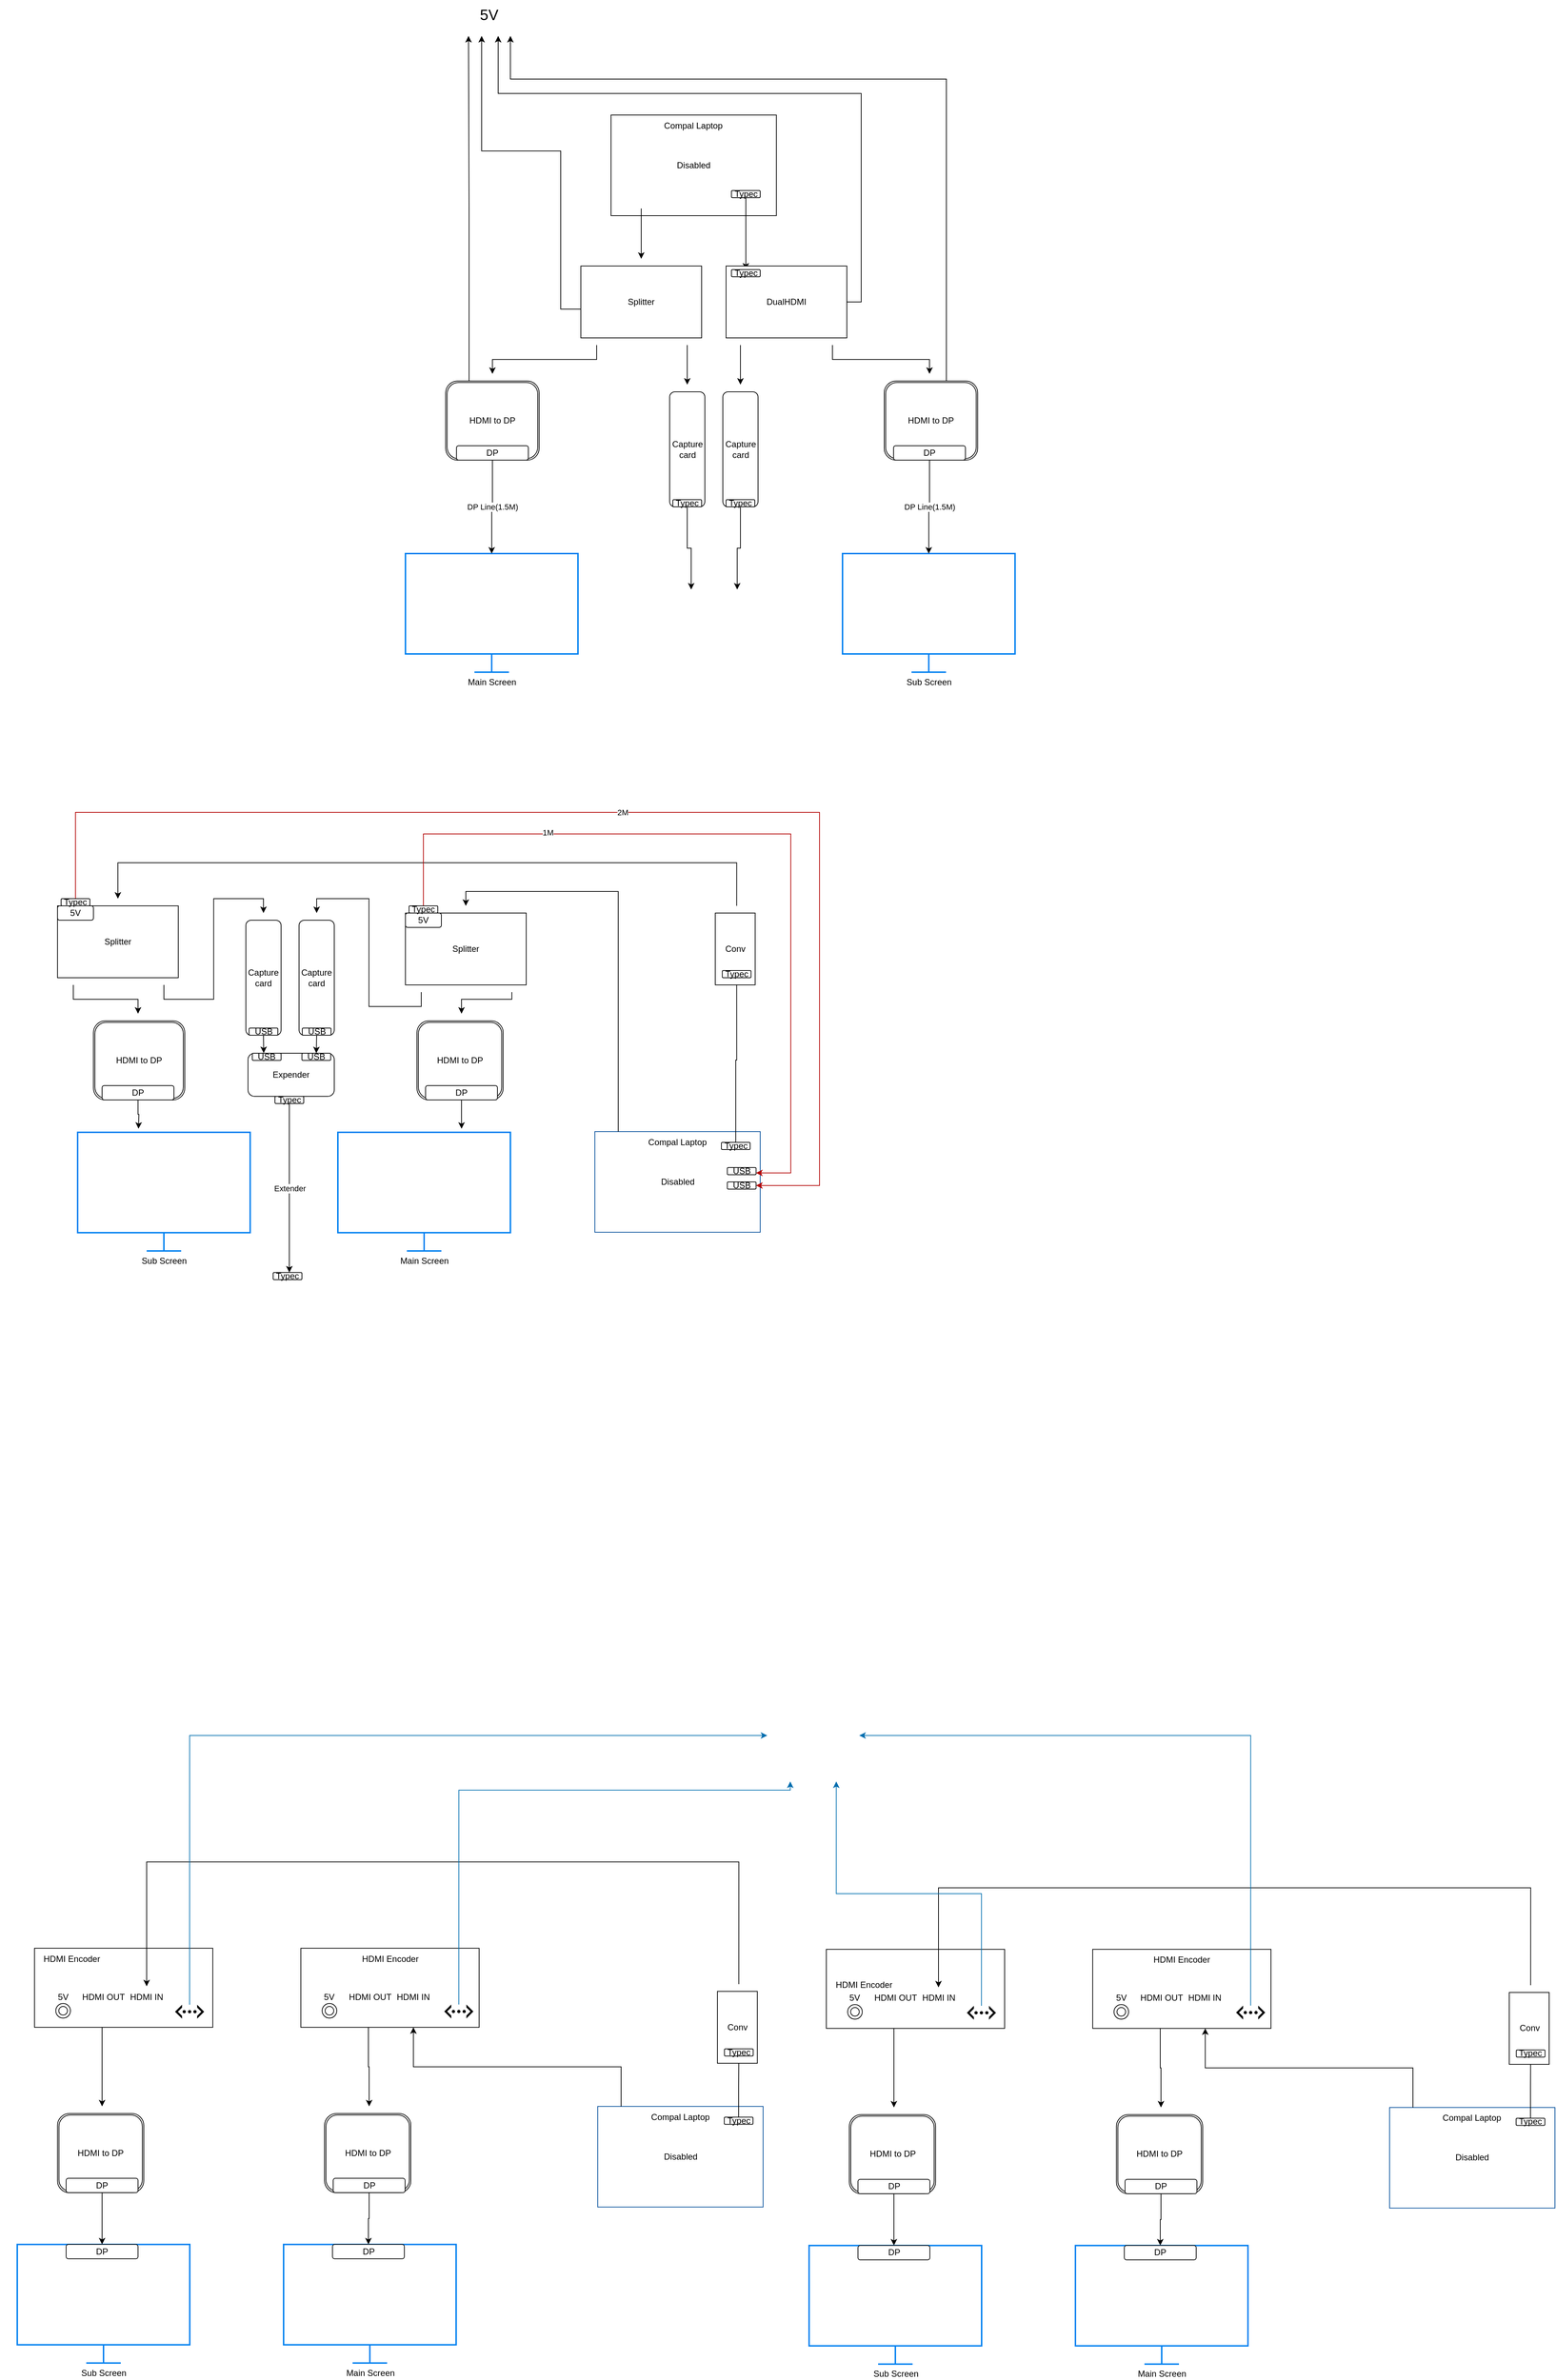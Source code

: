 <mxfile version="21.3.6" type="github">
  <diagram name="Page-1" id="ZHrkb8M3doUFQccYnInZ">
    <mxGraphModel dx="3417" dy="1413" grid="1" gridSize="10" guides="1" tooltips="1" connect="1" arrows="1" fold="1" page="1" pageScale="1" pageWidth="827" pageHeight="1169" math="0" shadow="0">
      <root>
        <mxCell id="0" />
        <mxCell id="1" parent="0" />
        <mxCell id="SaD9-UyURZ3D5xDFc2nL-1" value="Disabled" style="rounded=0;whiteSpace=wrap;html=1;" parent="1" vertex="1">
          <mxGeometry x="240" y="200" width="230" height="140" as="geometry" />
        </mxCell>
        <mxCell id="SaD9-UyURZ3D5xDFc2nL-2" value="Compal Laptop" style="text;html=1;strokeColor=none;fillColor=none;align=center;verticalAlign=middle;whiteSpace=wrap;rounded=0;" parent="1" vertex="1">
          <mxGeometry x="302" y="200" width="105" height="30" as="geometry" />
        </mxCell>
        <mxCell id="SaD9-UyURZ3D5xDFc2nL-12" style="edgeStyle=orthogonalEdgeStyle;rounded=0;orthogonalLoop=1;jettySize=auto;html=1;exitX=0.5;exitY=1;exitDx=0;exitDy=0;" parent="1" source="SaD9-UyURZ3D5xDFc2nL-4" target="SaD9-UyURZ3D5xDFc2nL-9" edge="1">
          <mxGeometry relative="1" as="geometry" />
        </mxCell>
        <mxCell id="SaD9-UyURZ3D5xDFc2nL-4" value="" style="shape=image;html=1;verticalAlign=top;verticalLabelPosition=bottom;labelBackgroundColor=#ffffff;imageAspect=0;aspect=fixed;image=https://cdn1.iconfinder.com/data/icons/bootstrap-vol-3/16/hdmi-128.png" parent="1" vertex="1">
          <mxGeometry x="262" y="290" width="40" height="40" as="geometry" />
        </mxCell>
        <mxCell id="SaD9-UyURZ3D5xDFc2nL-15" style="edgeStyle=orthogonalEdgeStyle;rounded=0;orthogonalLoop=1;jettySize=auto;html=1;exitX=0.5;exitY=1;exitDx=0;exitDy=0;entryX=0.5;entryY=0;entryDx=0;entryDy=0;" parent="1" source="SaD9-UyURZ3D5xDFc2nL-7" target="SaD9-UyURZ3D5xDFc2nL-14" edge="1">
          <mxGeometry relative="1" as="geometry" />
        </mxCell>
        <mxCell id="SaD9-UyURZ3D5xDFc2nL-7" value="Typec" style="rounded=1;whiteSpace=wrap;html=1;" parent="1" vertex="1">
          <mxGeometry x="407.5" y="305" width="40" height="10" as="geometry" />
        </mxCell>
        <mxCell id="CkLI3NQmUDIv4lDxEzW_-19" style="edgeStyle=orthogonalEdgeStyle;rounded=0;orthogonalLoop=1;jettySize=auto;html=1;exitX=0;exitY=0.25;exitDx=0;exitDy=0;" parent="1" source="SaD9-UyURZ3D5xDFc2nL-8" edge="1">
          <mxGeometry relative="1" as="geometry">
            <mxPoint x="60" y="90" as="targetPoint" />
            <Array as="points">
              <mxPoint x="240" y="435" />
              <mxPoint x="240" y="470" />
              <mxPoint x="170" y="470" />
              <mxPoint x="170" y="250" />
              <mxPoint x="60" y="250" />
            </Array>
          </mxGeometry>
        </mxCell>
        <mxCell id="SaD9-UyURZ3D5xDFc2nL-8" value="Splitter" style="rounded=0;whiteSpace=wrap;html=1;" parent="1" vertex="1">
          <mxGeometry x="198" y="410" width="168" height="100" as="geometry" />
        </mxCell>
        <mxCell id="SaD9-UyURZ3D5xDFc2nL-9" value="" style="shape=image;html=1;verticalAlign=top;verticalLabelPosition=bottom;labelBackgroundColor=#ffffff;imageAspect=0;aspect=fixed;image=https://cdn1.iconfinder.com/data/icons/bootstrap-vol-3/16/hdmi-128.png" parent="1" vertex="1">
          <mxGeometry x="262" y="400" width="40" height="40" as="geometry" />
        </mxCell>
        <mxCell id="SaD9-UyURZ3D5xDFc2nL-38" style="edgeStyle=orthogonalEdgeStyle;rounded=0;orthogonalLoop=1;jettySize=auto;html=1;exitX=0.5;exitY=1;exitDx=0;exitDy=0;entryX=0.5;entryY=0;entryDx=0;entryDy=0;" parent="1" source="SaD9-UyURZ3D5xDFc2nL-10" target="SaD9-UyURZ3D5xDFc2nL-33" edge="1">
          <mxGeometry relative="1" as="geometry" />
        </mxCell>
        <mxCell id="SaD9-UyURZ3D5xDFc2nL-10" value="" style="shape=image;html=1;verticalAlign=top;verticalLabelPosition=bottom;labelBackgroundColor=#ffffff;imageAspect=0;aspect=fixed;image=https://cdn1.iconfinder.com/data/icons/bootstrap-vol-3/16/hdmi-128.png" parent="1" vertex="1">
          <mxGeometry x="326" y="480" width="40" height="40" as="geometry" />
        </mxCell>
        <mxCell id="SaD9-UyURZ3D5xDFc2nL-25" style="edgeStyle=orthogonalEdgeStyle;rounded=0;orthogonalLoop=1;jettySize=auto;html=1;exitX=0.5;exitY=1;exitDx=0;exitDy=0;entryX=0.5;entryY=0;entryDx=0;entryDy=0;" parent="1" source="SaD9-UyURZ3D5xDFc2nL-11" target="SaD9-UyURZ3D5xDFc2nL-23" edge="1">
          <mxGeometry relative="1" as="geometry" />
        </mxCell>
        <mxCell id="SaD9-UyURZ3D5xDFc2nL-11" value="" style="shape=image;html=1;verticalAlign=top;verticalLabelPosition=bottom;labelBackgroundColor=#ffffff;imageAspect=0;aspect=fixed;image=https://cdn1.iconfinder.com/data/icons/bootstrap-vol-3/16/hdmi-128.png" parent="1" vertex="1">
          <mxGeometry x="200" y="480" width="40" height="40" as="geometry" />
        </mxCell>
        <mxCell id="CkLI3NQmUDIv4lDxEzW_-21" style="edgeStyle=orthogonalEdgeStyle;rounded=0;orthogonalLoop=1;jettySize=auto;html=1;exitX=1;exitY=0.5;exitDx=0;exitDy=0;" parent="1" source="SaD9-UyURZ3D5xDFc2nL-13" edge="1">
          <mxGeometry relative="1" as="geometry">
            <mxPoint x="83" y="90" as="targetPoint" />
            <Array as="points">
              <mxPoint x="588" y="460" />
              <mxPoint x="588" y="170" />
              <mxPoint x="83" y="170" />
            </Array>
          </mxGeometry>
        </mxCell>
        <mxCell id="SaD9-UyURZ3D5xDFc2nL-13" value="DualHDMI" style="rounded=0;whiteSpace=wrap;html=1;" parent="1" vertex="1">
          <mxGeometry x="400" y="410" width="168" height="100" as="geometry" />
        </mxCell>
        <mxCell id="SaD9-UyURZ3D5xDFc2nL-14" value="Typec" style="rounded=1;whiteSpace=wrap;html=1;" parent="1" vertex="1">
          <mxGeometry x="407.5" y="415" width="40" height="10" as="geometry" />
        </mxCell>
        <mxCell id="SaD9-UyURZ3D5xDFc2nL-39" style="edgeStyle=orthogonalEdgeStyle;rounded=0;orthogonalLoop=1;jettySize=auto;html=1;exitX=0.5;exitY=1;exitDx=0;exitDy=0;entryX=0.5;entryY=0;entryDx=0;entryDy=0;" parent="1" source="SaD9-UyURZ3D5xDFc2nL-16" target="SaD9-UyURZ3D5xDFc2nL-36" edge="1">
          <mxGeometry relative="1" as="geometry" />
        </mxCell>
        <mxCell id="SaD9-UyURZ3D5xDFc2nL-16" value="" style="shape=image;html=1;verticalAlign=top;verticalLabelPosition=bottom;labelBackgroundColor=#ffffff;imageAspect=0;aspect=fixed;image=https://cdn1.iconfinder.com/data/icons/bootstrap-vol-3/16/hdmi-128.png" parent="1" vertex="1">
          <mxGeometry x="400" y="480" width="40" height="40" as="geometry" />
        </mxCell>
        <mxCell id="SaD9-UyURZ3D5xDFc2nL-29" style="edgeStyle=orthogonalEdgeStyle;rounded=0;orthogonalLoop=1;jettySize=auto;html=1;exitX=0.5;exitY=1;exitDx=0;exitDy=0;entryX=0.5;entryY=0;entryDx=0;entryDy=0;" parent="1" source="SaD9-UyURZ3D5xDFc2nL-17" target="SaD9-UyURZ3D5xDFc2nL-27" edge="1">
          <mxGeometry relative="1" as="geometry" />
        </mxCell>
        <mxCell id="SaD9-UyURZ3D5xDFc2nL-17" value="" style="shape=image;html=1;verticalAlign=top;verticalLabelPosition=bottom;labelBackgroundColor=#ffffff;imageAspect=0;aspect=fixed;image=https://cdn1.iconfinder.com/data/icons/bootstrap-vol-3/16/hdmi-128.png" parent="1" vertex="1">
          <mxGeometry x="528" y="480" width="40" height="40" as="geometry" />
        </mxCell>
        <mxCell id="SaD9-UyURZ3D5xDFc2nL-20" value="Main Screen" style="html=1;verticalLabelPosition=bottom;align=center;labelBackgroundColor=#ffffff;verticalAlign=top;strokeWidth=2;strokeColor=#0080F0;shadow=0;dashed=0;shape=mxgraph.ios7.icons.monitor;" parent="1" vertex="1">
          <mxGeometry x="-46" y="810" width="240" height="165" as="geometry" />
        </mxCell>
        <mxCell id="SaD9-UyURZ3D5xDFc2nL-21" value="Sub Screen" style="html=1;verticalLabelPosition=bottom;align=center;labelBackgroundColor=#ffffff;verticalAlign=top;strokeWidth=2;strokeColor=#0080F0;shadow=0;dashed=0;shape=mxgraph.ios7.icons.monitor;" parent="1" vertex="1">
          <mxGeometry x="562" y="810" width="240" height="165" as="geometry" />
        </mxCell>
        <mxCell id="CkLI3NQmUDIv4lDxEzW_-17" style="edgeStyle=orthogonalEdgeStyle;rounded=0;orthogonalLoop=1;jettySize=auto;html=1;exitX=0.25;exitY=0;exitDx=0;exitDy=0;" parent="1" source="SaD9-UyURZ3D5xDFc2nL-22" edge="1">
          <mxGeometry relative="1" as="geometry">
            <mxPoint x="41.727" y="90" as="targetPoint" />
          </mxGeometry>
        </mxCell>
        <mxCell id="SaD9-UyURZ3D5xDFc2nL-22" value="HDMI to DP" style="shape=ext;double=1;rounded=1;whiteSpace=wrap;html=1;" parent="1" vertex="1">
          <mxGeometry x="10" y="570" width="130" height="110" as="geometry" />
        </mxCell>
        <mxCell id="SaD9-UyURZ3D5xDFc2nL-23" value="" style="shape=image;html=1;verticalAlign=top;verticalLabelPosition=bottom;labelBackgroundColor=#ffffff;imageAspect=0;aspect=fixed;image=https://cdn1.iconfinder.com/data/icons/bootstrap-vol-3/16/hdmi-128.png" parent="1" vertex="1">
          <mxGeometry x="55" y="560" width="40" height="40" as="geometry" />
        </mxCell>
        <mxCell id="SaD9-UyURZ3D5xDFc2nL-31" value="DP Line(1.5M)" style="edgeStyle=orthogonalEdgeStyle;rounded=0;orthogonalLoop=1;jettySize=auto;html=1;exitX=0.5;exitY=1;exitDx=0;exitDy=0;" parent="1" source="SaD9-UyURZ3D5xDFc2nL-24" target="SaD9-UyURZ3D5xDFc2nL-20" edge="1">
          <mxGeometry relative="1" as="geometry" />
        </mxCell>
        <mxCell id="SaD9-UyURZ3D5xDFc2nL-24" value="DP" style="rounded=1;whiteSpace=wrap;html=1;" parent="1" vertex="1">
          <mxGeometry x="25" y="660" width="100" height="20" as="geometry" />
        </mxCell>
        <mxCell id="CkLI3NQmUDIv4lDxEzW_-18" style="edgeStyle=orthogonalEdgeStyle;rounded=0;orthogonalLoop=1;jettySize=auto;html=1;exitX=0.75;exitY=0;exitDx=0;exitDy=0;" parent="1" edge="1">
          <mxGeometry relative="1" as="geometry">
            <mxPoint x="100" y="90" as="targetPoint" />
            <mxPoint x="706.5" y="570" as="sourcePoint" />
            <Array as="points">
              <mxPoint x="707" y="150" />
              <mxPoint x="100" y="150" />
              <mxPoint x="100" y="90" />
            </Array>
          </mxGeometry>
        </mxCell>
        <mxCell id="SaD9-UyURZ3D5xDFc2nL-26" value="HDMI to DP" style="shape=ext;double=1;rounded=1;whiteSpace=wrap;html=1;" parent="1" vertex="1">
          <mxGeometry x="620" y="570" width="130" height="110" as="geometry" />
        </mxCell>
        <mxCell id="SaD9-UyURZ3D5xDFc2nL-27" value="" style="shape=image;html=1;verticalAlign=top;verticalLabelPosition=bottom;labelBackgroundColor=#ffffff;imageAspect=0;aspect=fixed;image=https://cdn1.iconfinder.com/data/icons/bootstrap-vol-3/16/hdmi-128.png" parent="1" vertex="1">
          <mxGeometry x="663" y="560" width="40" height="40" as="geometry" />
        </mxCell>
        <mxCell id="SaD9-UyURZ3D5xDFc2nL-30" value="DP Line(1.5M)" style="edgeStyle=orthogonalEdgeStyle;rounded=0;orthogonalLoop=1;jettySize=auto;html=1;exitX=0.5;exitY=1;exitDx=0;exitDy=0;" parent="1" source="SaD9-UyURZ3D5xDFc2nL-28" target="SaD9-UyURZ3D5xDFc2nL-21" edge="1">
          <mxGeometry relative="1" as="geometry" />
        </mxCell>
        <mxCell id="SaD9-UyURZ3D5xDFc2nL-28" value="DP" style="rounded=1;whiteSpace=wrap;html=1;" parent="1" vertex="1">
          <mxGeometry x="633" y="660" width="100" height="20" as="geometry" />
        </mxCell>
        <mxCell id="SaD9-UyURZ3D5xDFc2nL-32" value="Capture&lt;br&gt;card" style="rounded=1;whiteSpace=wrap;html=1;" parent="1" vertex="1">
          <mxGeometry x="321.5" y="585" width="49" height="160" as="geometry" />
        </mxCell>
        <mxCell id="SaD9-UyURZ3D5xDFc2nL-33" value="" style="shape=image;html=1;verticalAlign=top;verticalLabelPosition=bottom;labelBackgroundColor=#ffffff;imageAspect=0;aspect=fixed;image=https://cdn1.iconfinder.com/data/icons/bootstrap-vol-3/16/hdmi-128.png" parent="1" vertex="1">
          <mxGeometry x="326" y="575" width="40" height="40" as="geometry" />
        </mxCell>
        <mxCell id="SaD9-UyURZ3D5xDFc2nL-41" style="edgeStyle=orthogonalEdgeStyle;rounded=0;orthogonalLoop=1;jettySize=auto;html=1;exitX=0.5;exitY=1;exitDx=0;exitDy=0;entryX=0.25;entryY=0;entryDx=0;entryDy=0;" parent="1" source="SaD9-UyURZ3D5xDFc2nL-34" target="SaD9-UyURZ3D5xDFc2nL-40" edge="1">
          <mxGeometry relative="1" as="geometry" />
        </mxCell>
        <mxCell id="SaD9-UyURZ3D5xDFc2nL-34" value="Typec" style="rounded=1;whiteSpace=wrap;html=1;" parent="1" vertex="1">
          <mxGeometry x="326" y="735" width="40" height="10" as="geometry" />
        </mxCell>
        <mxCell id="SaD9-UyURZ3D5xDFc2nL-35" value="Capture&lt;br&gt;card" style="rounded=1;whiteSpace=wrap;html=1;" parent="1" vertex="1">
          <mxGeometry x="395.5" y="585" width="49" height="160" as="geometry" />
        </mxCell>
        <mxCell id="SaD9-UyURZ3D5xDFc2nL-36" value="" style="shape=image;html=1;verticalAlign=top;verticalLabelPosition=bottom;labelBackgroundColor=#ffffff;imageAspect=0;aspect=fixed;image=https://cdn1.iconfinder.com/data/icons/bootstrap-vol-3/16/hdmi-128.png" parent="1" vertex="1">
          <mxGeometry x="400" y="575" width="40" height="40" as="geometry" />
        </mxCell>
        <mxCell id="SaD9-UyURZ3D5xDFc2nL-42" style="edgeStyle=orthogonalEdgeStyle;rounded=0;orthogonalLoop=1;jettySize=auto;html=1;exitX=0.5;exitY=1;exitDx=0;exitDy=0;entryX=0.75;entryY=0;entryDx=0;entryDy=0;" parent="1" source="SaD9-UyURZ3D5xDFc2nL-37" target="SaD9-UyURZ3D5xDFc2nL-40" edge="1">
          <mxGeometry relative="1" as="geometry" />
        </mxCell>
        <mxCell id="SaD9-UyURZ3D5xDFc2nL-37" value="Typec" style="rounded=1;whiteSpace=wrap;html=1;" parent="1" vertex="1">
          <mxGeometry x="400" y="735" width="40" height="10" as="geometry" />
        </mxCell>
        <mxCell id="SaD9-UyURZ3D5xDFc2nL-40" value="" style="shape=image;html=1;verticalAlign=top;verticalLabelPosition=bottom;labelBackgroundColor=#ffffff;imageAspect=0;aspect=fixed;image=https://cdn1.iconfinder.com/data/icons/uiux-001-solid/32/Camera-128.png" parent="1" vertex="1">
          <mxGeometry x="319.5" y="860" width="128" height="128" as="geometry" />
        </mxCell>
        <mxCell id="CkLI3NQmUDIv4lDxEzW_-20" value="5V" style="text;html=1;align=center;verticalAlign=middle;resizable=0;points=[];autosize=1;strokeColor=none;fillColor=none;strokeWidth=3;fontSize=21;" parent="1" vertex="1">
          <mxGeometry x="45" y="40" width="50" height="40" as="geometry" />
        </mxCell>
        <mxCell id="b5K1V9U7q6zCyGQNCphy-1" value="Disabled" style="rounded=0;whiteSpace=wrap;html=1;strokeColor=#004C99;" parent="1" vertex="1">
          <mxGeometry x="217.5" y="1614" width="230" height="140" as="geometry" />
        </mxCell>
        <mxCell id="b5K1V9U7q6zCyGQNCphy-2" value="Compal Laptop" style="text;html=1;strokeColor=none;fillColor=none;align=center;verticalAlign=middle;whiteSpace=wrap;rounded=0;" parent="1" vertex="1">
          <mxGeometry x="279.5" y="1614" width="105" height="30" as="geometry" />
        </mxCell>
        <mxCell id="b5K1V9U7q6zCyGQNCphy-41" style="edgeStyle=orthogonalEdgeStyle;rounded=0;orthogonalLoop=1;jettySize=auto;html=1;exitX=0.5;exitY=0;exitDx=0;exitDy=0;entryX=0.5;entryY=0;entryDx=0;entryDy=0;" parent="1" source="b5K1V9U7q6zCyGQNCphy-3" target="b5K1V9U7q6zCyGQNCphy-6" edge="1">
          <mxGeometry relative="1" as="geometry" />
        </mxCell>
        <mxCell id="b5K1V9U7q6zCyGQNCphy-3" value="" style="shape=image;html=1;verticalAlign=top;verticalLabelPosition=bottom;labelBackgroundColor=#ffffff;imageAspect=0;aspect=fixed;image=https://cdn1.iconfinder.com/data/icons/bootstrap-vol-3/16/hdmi-128.png" parent="1" vertex="1">
          <mxGeometry x="230" y="1614" width="40" height="40" as="geometry" />
        </mxCell>
        <mxCell id="b5K1V9U7q6zCyGQNCphy-42" style="edgeStyle=orthogonalEdgeStyle;rounded=0;orthogonalLoop=1;jettySize=auto;html=1;exitX=0.5;exitY=0;exitDx=0;exitDy=0;entryX=0.5;entryY=1;entryDx=0;entryDy=0;" parent="1" source="b5K1V9U7q6zCyGQNCphy-4" target="b5K1V9U7q6zCyGQNCphy-10" edge="1">
          <mxGeometry relative="1" as="geometry" />
        </mxCell>
        <mxCell id="b5K1V9U7q6zCyGQNCphy-4" value="Typec" style="rounded=1;whiteSpace=wrap;html=1;" parent="1" vertex="1">
          <mxGeometry x="393.5" y="1629" width="40" height="10" as="geometry" />
        </mxCell>
        <mxCell id="b5K1V9U7q6zCyGQNCphy-5" value="Splitter" style="rounded=0;whiteSpace=wrap;html=1;" parent="1" vertex="1">
          <mxGeometry x="-46" y="1310" width="168" height="100" as="geometry" />
        </mxCell>
        <mxCell id="b5K1V9U7q6zCyGQNCphy-6" value="" style="shape=image;html=1;verticalAlign=top;verticalLabelPosition=bottom;labelBackgroundColor=#ffffff;imageAspect=0;aspect=fixed;image=https://cdn1.iconfinder.com/data/icons/bootstrap-vol-3/16/hdmi-128.png" parent="1" vertex="1">
          <mxGeometry x="18" y="1300" width="40" height="40" as="geometry" />
        </mxCell>
        <mxCell id="b5K1V9U7q6zCyGQNCphy-79" style="edgeStyle=orthogonalEdgeStyle;rounded=0;orthogonalLoop=1;jettySize=auto;html=1;exitX=0.5;exitY=1;exitDx=0;exitDy=0;" parent="1" source="b5K1V9U7q6zCyGQNCphy-7" target="b5K1V9U7q6zCyGQNCphy-74" edge="1">
          <mxGeometry relative="1" as="geometry">
            <Array as="points">
              <mxPoint x="102" y="1430" />
              <mxPoint x="32" y="1430" />
            </Array>
          </mxGeometry>
        </mxCell>
        <mxCell id="b5K1V9U7q6zCyGQNCphy-7" value="" style="shape=image;html=1;verticalAlign=top;verticalLabelPosition=bottom;labelBackgroundColor=#ffffff;imageAspect=0;aspect=fixed;image=https://cdn1.iconfinder.com/data/icons/bootstrap-vol-3/16/hdmi-128.png" parent="1" vertex="1">
          <mxGeometry x="82" y="1380" width="40" height="40" as="geometry" />
        </mxCell>
        <mxCell id="b5K1V9U7q6zCyGQNCphy-9" value="Conv" style="rounded=0;whiteSpace=wrap;html=1;" parent="1" vertex="1">
          <mxGeometry x="385" y="1310" width="55.5" height="100" as="geometry" />
        </mxCell>
        <mxCell id="b5K1V9U7q6zCyGQNCphy-83" style="edgeStyle=orthogonalEdgeStyle;rounded=0;orthogonalLoop=1;jettySize=auto;html=1;exitX=0.5;exitY=1;exitDx=0;exitDy=0;entryX=0.5;entryY=0;entryDx=0;entryDy=0;" parent="1" source="b5K1V9U7q6zCyGQNCphy-8" target="b5K1V9U7q6zCyGQNCphy-65" edge="1">
          <mxGeometry relative="1" as="geometry" />
        </mxCell>
        <mxCell id="b5K1V9U7q6zCyGQNCphy-8" value="" style="shape=image;html=1;verticalAlign=top;verticalLabelPosition=bottom;labelBackgroundColor=#ffffff;imageAspect=0;aspect=fixed;image=https://cdn1.iconfinder.com/data/icons/bootstrap-vol-3/16/hdmi-128.png" parent="1" vertex="1">
          <mxGeometry x="-44" y="1380" width="40" height="40" as="geometry" />
        </mxCell>
        <mxCell id="b5K1V9U7q6zCyGQNCphy-10" value="Typec" style="rounded=1;whiteSpace=wrap;html=1;" parent="1" vertex="1">
          <mxGeometry x="394.75" y="1390" width="40" height="10" as="geometry" />
        </mxCell>
        <mxCell id="b5K1V9U7q6zCyGQNCphy-45" style="edgeStyle=orthogonalEdgeStyle;rounded=0;orthogonalLoop=1;jettySize=auto;html=1;exitX=0.5;exitY=0;exitDx=0;exitDy=0;entryX=0.5;entryY=0;entryDx=0;entryDy=0;" parent="1" source="b5K1V9U7q6zCyGQNCphy-11" target="b5K1V9U7q6zCyGQNCphy-17" edge="1">
          <mxGeometry relative="1" as="geometry">
            <Array as="points">
              <mxPoint x="411" y="1240" />
              <mxPoint x="-236" y="1240" />
            </Array>
          </mxGeometry>
        </mxCell>
        <mxCell id="b5K1V9U7q6zCyGQNCphy-11" value="" style="shape=image;html=1;verticalAlign=top;verticalLabelPosition=bottom;labelBackgroundColor=#ffffff;imageAspect=0;aspect=fixed;image=https://cdn1.iconfinder.com/data/icons/bootstrap-vol-3/16/hdmi-128.png" parent="1" vertex="1">
          <mxGeometry x="394.75" y="1300" width="40" height="40" as="geometry" />
        </mxCell>
        <mxCell id="b5K1V9U7q6zCyGQNCphy-16" value="Splitter" style="rounded=0;whiteSpace=wrap;html=1;" parent="1" vertex="1">
          <mxGeometry x="-530" y="1300" width="168" height="100" as="geometry" />
        </mxCell>
        <mxCell id="b5K1V9U7q6zCyGQNCphy-17" value="" style="shape=image;html=1;verticalAlign=top;verticalLabelPosition=bottom;labelBackgroundColor=#ffffff;imageAspect=0;aspect=fixed;image=https://cdn1.iconfinder.com/data/icons/bootstrap-vol-3/16/hdmi-128.png" parent="1" vertex="1">
          <mxGeometry x="-466" y="1290" width="40" height="40" as="geometry" />
        </mxCell>
        <mxCell id="b5K1V9U7q6zCyGQNCphy-82" style="edgeStyle=orthogonalEdgeStyle;rounded=0;orthogonalLoop=1;jettySize=auto;html=1;exitX=0.5;exitY=1;exitDx=0;exitDy=0;entryX=0.5;entryY=0;entryDx=0;entryDy=0;" parent="1" source="b5K1V9U7q6zCyGQNCphy-18" target="b5K1V9U7q6zCyGQNCphy-61" edge="1">
          <mxGeometry relative="1" as="geometry" />
        </mxCell>
        <mxCell id="b5K1V9U7q6zCyGQNCphy-18" value="" style="shape=image;html=1;verticalAlign=top;verticalLabelPosition=bottom;labelBackgroundColor=#ffffff;imageAspect=0;aspect=fixed;image=https://cdn1.iconfinder.com/data/icons/bootstrap-vol-3/16/hdmi-128.png" parent="1" vertex="1">
          <mxGeometry x="-402" y="1370" width="40" height="40" as="geometry" />
        </mxCell>
        <mxCell id="b5K1V9U7q6zCyGQNCphy-77" style="edgeStyle=orthogonalEdgeStyle;rounded=0;orthogonalLoop=1;jettySize=auto;html=1;exitX=0.5;exitY=1;exitDx=0;exitDy=0;entryX=0.5;entryY=0;entryDx=0;entryDy=0;" parent="1" source="b5K1V9U7q6zCyGQNCphy-19" target="b5K1V9U7q6zCyGQNCphy-71" edge="1">
          <mxGeometry relative="1" as="geometry" />
        </mxCell>
        <mxCell id="b5K1V9U7q6zCyGQNCphy-19" value="" style="shape=image;html=1;verticalAlign=top;verticalLabelPosition=bottom;labelBackgroundColor=#ffffff;imageAspect=0;aspect=fixed;image=https://cdn1.iconfinder.com/data/icons/bootstrap-vol-3/16/hdmi-128.png" parent="1" vertex="1">
          <mxGeometry x="-528" y="1370" width="40" height="40" as="geometry" />
        </mxCell>
        <mxCell id="b5K1V9U7q6zCyGQNCphy-21" value="5V" style="rounded=1;whiteSpace=wrap;html=1;" parent="1" vertex="1">
          <mxGeometry x="-46" y="1310" width="50" height="20" as="geometry" />
        </mxCell>
        <mxCell id="b5K1V9U7q6zCyGQNCphy-23" value="5V" style="rounded=1;whiteSpace=wrap;html=1;" parent="1" vertex="1">
          <mxGeometry x="-530" y="1300" width="50" height="20" as="geometry" />
        </mxCell>
        <mxCell id="b5K1V9U7q6zCyGQNCphy-48" value="Main Screen" style="html=1;verticalLabelPosition=bottom;align=center;labelBackgroundColor=#ffffff;verticalAlign=top;strokeWidth=2;strokeColor=#0080F0;shadow=0;dashed=0;shape=mxgraph.ios7.icons.monitor;" parent="1" vertex="1">
          <mxGeometry x="-140" y="1615" width="240" height="165" as="geometry" />
        </mxCell>
        <mxCell id="b5K1V9U7q6zCyGQNCphy-49" value="Sub Screen" style="html=1;verticalLabelPosition=bottom;align=center;labelBackgroundColor=#ffffff;verticalAlign=top;strokeWidth=2;strokeColor=#0080F0;shadow=0;dashed=0;shape=mxgraph.ios7.icons.monitor;" parent="1" vertex="1">
          <mxGeometry x="-502" y="1615" width="240" height="165" as="geometry" />
        </mxCell>
        <mxCell id="b5K1V9U7q6zCyGQNCphy-60" value="Capture&lt;br&gt;card" style="rounded=1;whiteSpace=wrap;html=1;" parent="1" vertex="1">
          <mxGeometry x="-268" y="1320" width="49" height="160" as="geometry" />
        </mxCell>
        <mxCell id="b5K1V9U7q6zCyGQNCphy-61" value="" style="shape=image;html=1;verticalAlign=top;verticalLabelPosition=bottom;labelBackgroundColor=#ffffff;imageAspect=0;aspect=fixed;image=https://cdn1.iconfinder.com/data/icons/bootstrap-vol-3/16/hdmi-128.png" parent="1" vertex="1">
          <mxGeometry x="-263.5" y="1310" width="40" height="40" as="geometry" />
        </mxCell>
        <mxCell id="b5K1V9U7q6zCyGQNCphy-92" style="edgeStyle=orthogonalEdgeStyle;rounded=0;orthogonalLoop=1;jettySize=auto;html=1;exitX=0.5;exitY=1;exitDx=0;exitDy=0;entryX=0.182;entryY=-0.004;entryDx=0;entryDy=0;entryPerimeter=0;" parent="1" source="b5K1V9U7q6zCyGQNCphy-63" target="b5K1V9U7q6zCyGQNCphy-84" edge="1">
          <mxGeometry relative="1" as="geometry" />
        </mxCell>
        <mxCell id="b5K1V9U7q6zCyGQNCphy-63" value="USB" style="rounded=1;whiteSpace=wrap;html=1;" parent="1" vertex="1">
          <mxGeometry x="-263.5" y="1470" width="40" height="10" as="geometry" />
        </mxCell>
        <mxCell id="b5K1V9U7q6zCyGQNCphy-64" value="Capture&lt;br&gt;card" style="rounded=1;whiteSpace=wrap;html=1;" parent="1" vertex="1">
          <mxGeometry x="-194" y="1320" width="49" height="160" as="geometry" />
        </mxCell>
        <mxCell id="b5K1V9U7q6zCyGQNCphy-65" value="" style="shape=image;html=1;verticalAlign=top;verticalLabelPosition=bottom;labelBackgroundColor=#ffffff;imageAspect=0;aspect=fixed;image=https://cdn1.iconfinder.com/data/icons/bootstrap-vol-3/16/hdmi-128.png" parent="1" vertex="1">
          <mxGeometry x="-189.5" y="1310" width="40" height="40" as="geometry" />
        </mxCell>
        <mxCell id="b5K1V9U7q6zCyGQNCphy-116" style="edgeStyle=orthogonalEdgeStyle;rounded=0;orthogonalLoop=1;jettySize=auto;html=1;exitX=0.5;exitY=1;exitDx=0;exitDy=0;entryX=0.5;entryY=0;entryDx=0;entryDy=0;" parent="1" source="b5K1V9U7q6zCyGQNCphy-67" target="b5K1V9U7q6zCyGQNCphy-96" edge="1">
          <mxGeometry relative="1" as="geometry" />
        </mxCell>
        <mxCell id="b5K1V9U7q6zCyGQNCphy-67" value="USB" style="rounded=1;whiteSpace=wrap;html=1;" parent="1" vertex="1">
          <mxGeometry x="-189.5" y="1470" width="40" height="10" as="geometry" />
        </mxCell>
        <mxCell id="b5K1V9U7q6zCyGQNCphy-68" value="" style="shape=image;html=1;verticalAlign=top;verticalLabelPosition=bottom;labelBackgroundColor=#ffffff;imageAspect=0;aspect=fixed;image=https://cdn1.iconfinder.com/data/icons/uiux-001-solid/32/Camera-128.png" parent="1" vertex="1">
          <mxGeometry x="-271.5" y="1810" width="128" height="128" as="geometry" />
        </mxCell>
        <mxCell id="b5K1V9U7q6zCyGQNCphy-70" value="HDMI to DP" style="shape=ext;double=1;rounded=1;whiteSpace=wrap;html=1;" parent="1" vertex="1">
          <mxGeometry x="-480" y="1460" width="127" height="110" as="geometry" />
        </mxCell>
        <mxCell id="b5K1V9U7q6zCyGQNCphy-71" value="" style="shape=image;html=1;verticalAlign=top;verticalLabelPosition=bottom;labelBackgroundColor=#ffffff;imageAspect=0;aspect=fixed;image=https://cdn1.iconfinder.com/data/icons/bootstrap-vol-3/16/hdmi-128.png" parent="1" vertex="1">
          <mxGeometry x="-438" y="1450" width="40" height="40" as="geometry" />
        </mxCell>
        <mxCell id="b5K1V9U7q6zCyGQNCphy-115" style="edgeStyle=orthogonalEdgeStyle;rounded=0;orthogonalLoop=1;jettySize=auto;html=1;exitX=0.5;exitY=1;exitDx=0;exitDy=0;" parent="1" source="b5K1V9U7q6zCyGQNCphy-72" edge="1">
          <mxGeometry relative="1" as="geometry">
            <mxPoint x="-417.333" y="1610" as="targetPoint" />
          </mxGeometry>
        </mxCell>
        <mxCell id="b5K1V9U7q6zCyGQNCphy-72" value="DP" style="rounded=1;whiteSpace=wrap;html=1;" parent="1" vertex="1">
          <mxGeometry x="-468" y="1550" width="100" height="20" as="geometry" />
        </mxCell>
        <mxCell id="b5K1V9U7q6zCyGQNCphy-73" value="HDMI to DP" style="shape=ext;double=1;rounded=1;whiteSpace=wrap;html=1;" parent="1" vertex="1">
          <mxGeometry x="-30" y="1460" width="120" height="110" as="geometry" />
        </mxCell>
        <mxCell id="b5K1V9U7q6zCyGQNCphy-74" value="" style="shape=image;html=1;verticalAlign=top;verticalLabelPosition=bottom;labelBackgroundColor=#ffffff;imageAspect=0;aspect=fixed;image=https://cdn1.iconfinder.com/data/icons/bootstrap-vol-3/16/hdmi-128.png" parent="1" vertex="1">
          <mxGeometry x="12" y="1450" width="40" height="40" as="geometry" />
        </mxCell>
        <mxCell id="b5K1V9U7q6zCyGQNCphy-114" style="edgeStyle=orthogonalEdgeStyle;rounded=0;orthogonalLoop=1;jettySize=auto;html=1;exitX=0.5;exitY=1;exitDx=0;exitDy=0;entryX=0.717;entryY=-0.03;entryDx=0;entryDy=0;entryPerimeter=0;" parent="1" source="b5K1V9U7q6zCyGQNCphy-75" target="b5K1V9U7q6zCyGQNCphy-48" edge="1">
          <mxGeometry relative="1" as="geometry" />
        </mxCell>
        <mxCell id="b5K1V9U7q6zCyGQNCphy-75" value="DP" style="rounded=1;whiteSpace=wrap;html=1;" parent="1" vertex="1">
          <mxGeometry x="-18" y="1550" width="100" height="20" as="geometry" />
        </mxCell>
        <mxCell id="b5K1V9U7q6zCyGQNCphy-86" value="Extender" style="edgeStyle=orthogonalEdgeStyle;rounded=0;orthogonalLoop=1;jettySize=auto;html=1;exitX=0.5;exitY=1;exitDx=0;exitDy=0;" parent="1" source="b5K1V9U7q6zCyGQNCphy-110" target="b5K1V9U7q6zCyGQNCphy-68" edge="1">
          <mxGeometry relative="1" as="geometry" />
        </mxCell>
        <mxCell id="b5K1V9U7q6zCyGQNCphy-84" value="Expender" style="rounded=1;whiteSpace=wrap;html=1;" parent="1" vertex="1">
          <mxGeometry x="-265" y="1505" width="120" height="60" as="geometry" />
        </mxCell>
        <mxCell id="b5K1V9U7q6zCyGQNCphy-95" value="USB" style="rounded=1;whiteSpace=wrap;html=1;" parent="1" vertex="1">
          <mxGeometry x="-259" y="1505" width="40" height="10" as="geometry" />
        </mxCell>
        <mxCell id="b5K1V9U7q6zCyGQNCphy-96" value="USB" style="rounded=1;whiteSpace=wrap;html=1;" parent="1" vertex="1">
          <mxGeometry x="-190" y="1505" width="40" height="10" as="geometry" />
        </mxCell>
        <mxCell id="b5K1V9U7q6zCyGQNCphy-108" value="2M" style="edgeStyle=orthogonalEdgeStyle;rounded=0;orthogonalLoop=1;jettySize=auto;html=1;exitX=0.5;exitY=0;exitDx=0;exitDy=0;entryX=1;entryY=0.5;entryDx=0;entryDy=0;fillColor=#e51400;strokeColor=#B20000;" parent="1" source="b5K1V9U7q6zCyGQNCphy-100" target="b5K1V9U7q6zCyGQNCphy-104" edge="1">
          <mxGeometry relative="1" as="geometry">
            <Array as="points">
              <mxPoint x="-505" y="1170" />
              <mxPoint x="530" y="1170" />
              <mxPoint x="530" y="1689" />
            </Array>
          </mxGeometry>
        </mxCell>
        <mxCell id="b5K1V9U7q6zCyGQNCphy-100" value="Typec" style="rounded=1;whiteSpace=wrap;html=1;" parent="1" vertex="1">
          <mxGeometry x="-525" y="1290" width="40" height="10" as="geometry" />
        </mxCell>
        <mxCell id="b5K1V9U7q6zCyGQNCphy-107" style="edgeStyle=orthogonalEdgeStyle;rounded=0;orthogonalLoop=1;jettySize=auto;html=1;exitX=0.5;exitY=0;exitDx=0;exitDy=0;entryX=1;entryY=0.75;entryDx=0;entryDy=0;fillColor=#e51400;strokeColor=#B20000;" parent="1" source="b5K1V9U7q6zCyGQNCphy-101" target="b5K1V9U7q6zCyGQNCphy-103" edge="1">
          <mxGeometry relative="1" as="geometry">
            <Array as="points">
              <mxPoint x="-21" y="1200" />
              <mxPoint x="490" y="1200" />
              <mxPoint x="490" y="1672" />
            </Array>
          </mxGeometry>
        </mxCell>
        <mxCell id="b5K1V9U7q6zCyGQNCphy-109" value="1M" style="edgeLabel;html=1;align=center;verticalAlign=middle;resizable=0;points=[];" parent="b5K1V9U7q6zCyGQNCphy-107" vertex="1" connectable="0">
          <mxGeometry x="-0.518" y="2" relative="1" as="geometry">
            <mxPoint as="offset" />
          </mxGeometry>
        </mxCell>
        <mxCell id="b5K1V9U7q6zCyGQNCphy-101" value="Typec" style="rounded=1;whiteSpace=wrap;html=1;" parent="1" vertex="1">
          <mxGeometry x="-41" y="1300" width="40" height="10" as="geometry" />
        </mxCell>
        <mxCell id="b5K1V9U7q6zCyGQNCphy-103" value="USB" style="rounded=1;whiteSpace=wrap;html=1;" parent="1" vertex="1">
          <mxGeometry x="401.75" y="1664" width="40" height="10" as="geometry" />
        </mxCell>
        <mxCell id="b5K1V9U7q6zCyGQNCphy-104" value="USB" style="rounded=1;whiteSpace=wrap;html=1;" parent="1" vertex="1">
          <mxGeometry x="401.75" y="1684" width="40" height="10" as="geometry" />
        </mxCell>
        <mxCell id="b5K1V9U7q6zCyGQNCphy-110" value="Typec" style="rounded=1;whiteSpace=wrap;html=1;" parent="1" vertex="1">
          <mxGeometry x="-227.5" y="1565" width="40" height="10" as="geometry" />
        </mxCell>
        <mxCell id="b5K1V9U7q6zCyGQNCphy-117" value="Typec" style="rounded=1;whiteSpace=wrap;html=1;" parent="1" vertex="1">
          <mxGeometry x="-230" y="1810" width="40" height="10" as="geometry" />
        </mxCell>
        <mxCell id="LGhvk5WUoHeAyWMThnL8-7" value="Disabled" style="rounded=0;whiteSpace=wrap;html=1;strokeColor=#004C99;" vertex="1" parent="1">
          <mxGeometry x="221.5" y="2969.92" width="230" height="140" as="geometry" />
        </mxCell>
        <mxCell id="LGhvk5WUoHeAyWMThnL8-8" value="Compal Laptop" style="text;html=1;strokeColor=none;fillColor=none;align=center;verticalAlign=middle;whiteSpace=wrap;rounded=0;" vertex="1" parent="1">
          <mxGeometry x="283.5" y="2969.92" width="105" height="30" as="geometry" />
        </mxCell>
        <mxCell id="LGhvk5WUoHeAyWMThnL8-63" style="edgeStyle=orthogonalEdgeStyle;rounded=0;orthogonalLoop=1;jettySize=auto;html=1;exitX=0.5;exitY=0;exitDx=0;exitDy=0;entryX=0.5;entryY=1;entryDx=0;entryDy=0;" edge="1" parent="1" source="LGhvk5WUoHeAyWMThnL8-9" target="LGhvk5WUoHeAyWMThnL8-50">
          <mxGeometry relative="1" as="geometry" />
        </mxCell>
        <mxCell id="LGhvk5WUoHeAyWMThnL8-9" value="" style="shape=image;html=1;verticalAlign=top;verticalLabelPosition=bottom;labelBackgroundColor=#ffffff;imageAspect=0;aspect=fixed;image=https://cdn1.iconfinder.com/data/icons/bootstrap-vol-3/16/hdmi-128.png" vertex="1" parent="1">
          <mxGeometry x="234" y="2969.92" width="40" height="40" as="geometry" />
        </mxCell>
        <mxCell id="LGhvk5WUoHeAyWMThnL8-27" style="edgeStyle=orthogonalEdgeStyle;rounded=0;orthogonalLoop=1;jettySize=auto;html=1;exitX=0.5;exitY=0;exitDx=0;exitDy=0;entryX=0.5;entryY=1;entryDx=0;entryDy=0;" edge="1" parent="1" source="LGhvk5WUoHeAyWMThnL8-10" target="LGhvk5WUoHeAyWMThnL8-25">
          <mxGeometry relative="1" as="geometry" />
        </mxCell>
        <mxCell id="LGhvk5WUoHeAyWMThnL8-10" value="Typec" style="rounded=1;whiteSpace=wrap;html=1;" vertex="1" parent="1">
          <mxGeometry x="397.5" y="2984.92" width="40" height="10" as="geometry" />
        </mxCell>
        <mxCell id="LGhvk5WUoHeAyWMThnL8-19" value="HDMI to DP" style="shape=ext;double=1;rounded=1;whiteSpace=wrap;html=1;" vertex="1" parent="1">
          <mxGeometry x="-158.5" y="2979.92" width="120" height="110" as="geometry" />
        </mxCell>
        <mxCell id="LGhvk5WUoHeAyWMThnL8-20" value="" style="shape=image;html=1;verticalAlign=top;verticalLabelPosition=bottom;labelBackgroundColor=#ffffff;imageAspect=0;aspect=fixed;image=https://cdn1.iconfinder.com/data/icons/bootstrap-vol-3/16/hdmi-128.png" vertex="1" parent="1">
          <mxGeometry x="-116.5" y="2969.92" width="40" height="40" as="geometry" />
        </mxCell>
        <mxCell id="LGhvk5WUoHeAyWMThnL8-62" style="edgeStyle=orthogonalEdgeStyle;rounded=0;orthogonalLoop=1;jettySize=auto;html=1;exitX=0.5;exitY=1;exitDx=0;exitDy=0;entryX=0.5;entryY=0;entryDx=0;entryDy=0;" edge="1" parent="1" source="LGhvk5WUoHeAyWMThnL8-21" target="LGhvk5WUoHeAyWMThnL8-23">
          <mxGeometry relative="1" as="geometry" />
        </mxCell>
        <mxCell id="LGhvk5WUoHeAyWMThnL8-21" value="DP" style="rounded=1;whiteSpace=wrap;html=1;" vertex="1" parent="1">
          <mxGeometry x="-146.5" y="3069.92" width="100" height="20" as="geometry" />
        </mxCell>
        <mxCell id="LGhvk5WUoHeAyWMThnL8-22" value="Main Screen" style="html=1;verticalLabelPosition=bottom;align=center;labelBackgroundColor=#ffffff;verticalAlign=top;strokeWidth=2;strokeColor=#0080F0;shadow=0;dashed=0;shape=mxgraph.ios7.icons.monitor;" vertex="1" parent="1">
          <mxGeometry x="-215.5" y="3161.92" width="240" height="165" as="geometry" />
        </mxCell>
        <mxCell id="LGhvk5WUoHeAyWMThnL8-23" value="DP" style="rounded=1;whiteSpace=wrap;html=1;" vertex="1" parent="1">
          <mxGeometry x="-147.5" y="3161.92" width="100" height="20" as="geometry" />
        </mxCell>
        <mxCell id="LGhvk5WUoHeAyWMThnL8-24" value="Conv" style="rounded=0;whiteSpace=wrap;html=1;" vertex="1" parent="1">
          <mxGeometry x="388" y="2809.92" width="55.5" height="100" as="geometry" />
        </mxCell>
        <mxCell id="LGhvk5WUoHeAyWMThnL8-25" value="Typec" style="rounded=1;whiteSpace=wrap;html=1;" vertex="1" parent="1">
          <mxGeometry x="397.75" y="2889.92" width="40" height="10" as="geometry" />
        </mxCell>
        <mxCell id="LGhvk5WUoHeAyWMThnL8-26" value="" style="shape=image;html=1;verticalAlign=top;verticalLabelPosition=bottom;labelBackgroundColor=#ffffff;imageAspect=0;aspect=fixed;image=https://cdn1.iconfinder.com/data/icons/bootstrap-vol-3/16/hdmi-128.png" vertex="1" parent="1">
          <mxGeometry x="397.75" y="2799.92" width="40" height="40" as="geometry" />
        </mxCell>
        <mxCell id="LGhvk5WUoHeAyWMThnL8-28" value="HDMI to DP" style="shape=ext;double=1;rounded=1;whiteSpace=wrap;html=1;" vertex="1" parent="1">
          <mxGeometry x="-530" y="2979.92" width="120" height="110" as="geometry" />
        </mxCell>
        <mxCell id="LGhvk5WUoHeAyWMThnL8-29" value="" style="shape=image;html=1;verticalAlign=top;verticalLabelPosition=bottom;labelBackgroundColor=#ffffff;imageAspect=0;aspect=fixed;image=https://cdn1.iconfinder.com/data/icons/bootstrap-vol-3/16/hdmi-128.png" vertex="1" parent="1">
          <mxGeometry x="-488" y="2969.92" width="40" height="40" as="geometry" />
        </mxCell>
        <mxCell id="LGhvk5WUoHeAyWMThnL8-61" style="edgeStyle=orthogonalEdgeStyle;rounded=0;orthogonalLoop=1;jettySize=auto;html=1;exitX=0.5;exitY=1;exitDx=0;exitDy=0;entryX=0.5;entryY=0;entryDx=0;entryDy=0;" edge="1" parent="1" source="LGhvk5WUoHeAyWMThnL8-30" target="LGhvk5WUoHeAyWMThnL8-32">
          <mxGeometry relative="1" as="geometry" />
        </mxCell>
        <mxCell id="LGhvk5WUoHeAyWMThnL8-30" value="DP" style="rounded=1;whiteSpace=wrap;html=1;" vertex="1" parent="1">
          <mxGeometry x="-518" y="3069.92" width="100" height="20" as="geometry" />
        </mxCell>
        <mxCell id="LGhvk5WUoHeAyWMThnL8-35" value="" style="rounded=0;whiteSpace=wrap;html=1;" vertex="1" parent="1">
          <mxGeometry x="-562" y="2749.92" width="248" height="110" as="geometry" />
        </mxCell>
        <mxCell id="LGhvk5WUoHeAyWMThnL8-31" value="Sub Screen" style="html=1;verticalLabelPosition=bottom;align=center;labelBackgroundColor=#ffffff;verticalAlign=top;strokeWidth=2;strokeColor=#0080F0;shadow=0;dashed=0;shape=mxgraph.ios7.icons.monitor;" vertex="1" parent="1">
          <mxGeometry x="-586" y="3161.92" width="240" height="165" as="geometry" />
        </mxCell>
        <mxCell id="LGhvk5WUoHeAyWMThnL8-32" value="DP" style="rounded=1;whiteSpace=wrap;html=1;" vertex="1" parent="1">
          <mxGeometry x="-518" y="3161.92" width="100" height="20" as="geometry" />
        </mxCell>
        <mxCell id="LGhvk5WUoHeAyWMThnL8-59" style="edgeStyle=orthogonalEdgeStyle;rounded=0;orthogonalLoop=1;jettySize=auto;html=1;exitX=0.5;exitY=1;exitDx=0;exitDy=0;entryX=0.5;entryY=0;entryDx=0;entryDy=0;" edge="1" parent="1" source="LGhvk5WUoHeAyWMThnL8-36" target="LGhvk5WUoHeAyWMThnL8-29">
          <mxGeometry relative="1" as="geometry" />
        </mxCell>
        <mxCell id="LGhvk5WUoHeAyWMThnL8-36" value="" style="shape=image;html=1;verticalAlign=top;verticalLabelPosition=bottom;labelBackgroundColor=#ffffff;imageAspect=0;aspect=fixed;image=https://cdn1.iconfinder.com/data/icons/bootstrap-vol-3/16/hdmi-128.png" vertex="1" parent="1">
          <mxGeometry x="-488" y="2819.92" width="40" height="40" as="geometry" />
        </mxCell>
        <mxCell id="LGhvk5WUoHeAyWMThnL8-37" value="" style="shape=image;html=1;verticalAlign=top;verticalLabelPosition=bottom;labelBackgroundColor=#ffffff;imageAspect=0;aspect=fixed;image=https://cdn1.iconfinder.com/data/icons/bootstrap-vol-3/16/hdmi-128.png" vertex="1" parent="1">
          <mxGeometry x="-426.81" y="2817.11" width="42.81" height="42.81" as="geometry" />
        </mxCell>
        <mxCell id="LGhvk5WUoHeAyWMThnL8-40" value="" style="ellipse;whiteSpace=wrap;html=1;aspect=fixed;" vertex="1" parent="1">
          <mxGeometry x="-532.38" y="2826.73" width="20.38" height="20.38" as="geometry" />
        </mxCell>
        <mxCell id="LGhvk5WUoHeAyWMThnL8-41" value="" style="ellipse;whiteSpace=wrap;html=1;aspect=fixed;" vertex="1" parent="1">
          <mxGeometry x="-528.19" y="2830.92" width="12" height="12" as="geometry" />
        </mxCell>
        <mxCell id="LGhvk5WUoHeAyWMThnL8-43" value="HDMI IN" style="text;html=1;strokeColor=none;fillColor=none;align=center;verticalAlign=middle;whiteSpace=wrap;rounded=0;" vertex="1" parent="1">
          <mxGeometry x="-436" y="2802.92" width="60" height="30" as="geometry" />
        </mxCell>
        <mxCell id="LGhvk5WUoHeAyWMThnL8-45" value="HDMI OUT" style="text;html=1;strokeColor=none;fillColor=none;align=center;verticalAlign=middle;whiteSpace=wrap;rounded=0;" vertex="1" parent="1">
          <mxGeometry x="-498" y="2802.92" width="64" height="30" as="geometry" />
        </mxCell>
        <mxCell id="LGhvk5WUoHeAyWMThnL8-46" value="5V&lt;br&gt;" style="text;html=1;strokeColor=none;fillColor=none;align=center;verticalAlign=middle;whiteSpace=wrap;rounded=0;" vertex="1" parent="1">
          <mxGeometry x="-552.19" y="2802.92" width="60" height="30" as="geometry" />
        </mxCell>
        <mxCell id="LGhvk5WUoHeAyWMThnL8-47" value="HDMI Encoder&lt;br&gt;" style="text;html=1;strokeColor=none;fillColor=none;align=center;verticalAlign=middle;whiteSpace=wrap;rounded=0;" vertex="1" parent="1">
          <mxGeometry x="-610" y="2749.92" width="200" height="30" as="geometry" />
        </mxCell>
        <mxCell id="LGhvk5WUoHeAyWMThnL8-48" value="" style="rounded=0;whiteSpace=wrap;html=1;" vertex="1" parent="1">
          <mxGeometry x="-191.5" y="2749.92" width="248" height="110" as="geometry" />
        </mxCell>
        <mxCell id="LGhvk5WUoHeAyWMThnL8-60" style="edgeStyle=orthogonalEdgeStyle;rounded=0;orthogonalLoop=1;jettySize=auto;html=1;exitX=0.5;exitY=1;exitDx=0;exitDy=0;entryX=0.5;entryY=0;entryDx=0;entryDy=0;" edge="1" parent="1" source="LGhvk5WUoHeAyWMThnL8-49" target="LGhvk5WUoHeAyWMThnL8-20">
          <mxGeometry relative="1" as="geometry" />
        </mxCell>
        <mxCell id="LGhvk5WUoHeAyWMThnL8-49" value="" style="shape=image;html=1;verticalAlign=top;verticalLabelPosition=bottom;labelBackgroundColor=#ffffff;imageAspect=0;aspect=fixed;image=https://cdn1.iconfinder.com/data/icons/bootstrap-vol-3/16/hdmi-128.png" vertex="1" parent="1">
          <mxGeometry x="-117.5" y="2819.92" width="40" height="40" as="geometry" />
        </mxCell>
        <mxCell id="LGhvk5WUoHeAyWMThnL8-50" value="" style="shape=image;html=1;verticalAlign=top;verticalLabelPosition=bottom;labelBackgroundColor=#ffffff;imageAspect=0;aspect=fixed;image=https://cdn1.iconfinder.com/data/icons/bootstrap-vol-3/16/hdmi-128.png" vertex="1" parent="1">
          <mxGeometry x="-56.31" y="2817.11" width="42.81" height="42.81" as="geometry" />
        </mxCell>
        <mxCell id="LGhvk5WUoHeAyWMThnL8-52" value="" style="ellipse;whiteSpace=wrap;html=1;aspect=fixed;" vertex="1" parent="1">
          <mxGeometry x="-161.88" y="2826.73" width="20.38" height="20.38" as="geometry" />
        </mxCell>
        <mxCell id="LGhvk5WUoHeAyWMThnL8-53" value="" style="ellipse;whiteSpace=wrap;html=1;aspect=fixed;" vertex="1" parent="1">
          <mxGeometry x="-157.69" y="2830.92" width="12" height="12" as="geometry" />
        </mxCell>
        <mxCell id="LGhvk5WUoHeAyWMThnL8-54" value="HDMI IN" style="text;html=1;strokeColor=none;fillColor=none;align=center;verticalAlign=middle;whiteSpace=wrap;rounded=0;" vertex="1" parent="1">
          <mxGeometry x="-65.5" y="2802.92" width="60" height="30" as="geometry" />
        </mxCell>
        <mxCell id="LGhvk5WUoHeAyWMThnL8-56" value="HDMI OUT" style="text;html=1;strokeColor=none;fillColor=none;align=center;verticalAlign=middle;whiteSpace=wrap;rounded=0;" vertex="1" parent="1">
          <mxGeometry x="-127.5" y="2802.92" width="64" height="30" as="geometry" />
        </mxCell>
        <mxCell id="LGhvk5WUoHeAyWMThnL8-57" value="5V&lt;br&gt;" style="text;html=1;strokeColor=none;fillColor=none;align=center;verticalAlign=middle;whiteSpace=wrap;rounded=0;" vertex="1" parent="1">
          <mxGeometry x="-181.69" y="2802.92" width="60" height="30" as="geometry" />
        </mxCell>
        <mxCell id="LGhvk5WUoHeAyWMThnL8-58" value="HDMI Encoder&lt;br&gt;" style="text;html=1;strokeColor=none;fillColor=none;align=center;verticalAlign=middle;whiteSpace=wrap;rounded=0;" vertex="1" parent="1">
          <mxGeometry x="-167.5" y="2749.92" width="200" height="30" as="geometry" />
        </mxCell>
        <mxCell id="LGhvk5WUoHeAyWMThnL8-65" style="edgeStyle=orthogonalEdgeStyle;rounded=0;orthogonalLoop=1;jettySize=auto;html=1;exitX=0.5;exitY=0;exitDx=0;exitDy=0;entryX=0.5;entryY=0;entryDx=0;entryDy=0;" edge="1" parent="1" source="LGhvk5WUoHeAyWMThnL8-26" target="LGhvk5WUoHeAyWMThnL8-43">
          <mxGeometry relative="1" as="geometry">
            <Array as="points">
              <mxPoint x="418" y="2629.92" />
              <mxPoint x="-406" y="2629.92" />
            </Array>
          </mxGeometry>
        </mxCell>
        <mxCell id="LGhvk5WUoHeAyWMThnL8-124" style="edgeStyle=orthogonalEdgeStyle;rounded=0;orthogonalLoop=1;jettySize=auto;html=1;exitX=0.5;exitY=0;exitDx=0;exitDy=0;exitPerimeter=0;entryX=0;entryY=0.5;entryDx=0;entryDy=0;fillColor=#1ba1e2;strokeColor=#006EAF;" edge="1" parent="1" source="LGhvk5WUoHeAyWMThnL8-66" target="LGhvk5WUoHeAyWMThnL8-71">
          <mxGeometry relative="1" as="geometry" />
        </mxCell>
        <mxCell id="LGhvk5WUoHeAyWMThnL8-66" value="" style="shape=mxgraph.signs.tech.ethernet;html=1;pointerEvents=1;fillColor=#000000;strokeColor=none;verticalLabelPosition=bottom;verticalAlign=top;align=center;" vertex="1" parent="1">
          <mxGeometry x="-366.5" y="2828.52" width="40.5" height="19.4" as="geometry" />
        </mxCell>
        <mxCell id="LGhvk5WUoHeAyWMThnL8-126" style="edgeStyle=orthogonalEdgeStyle;rounded=0;orthogonalLoop=1;jettySize=auto;html=1;exitX=0.5;exitY=0;exitDx=0;exitDy=0;exitPerimeter=0;entryX=0.25;entryY=1;entryDx=0;entryDy=0;fillColor=#1ba1e2;strokeColor=#006EAF;" edge="1" parent="1" source="LGhvk5WUoHeAyWMThnL8-70" target="LGhvk5WUoHeAyWMThnL8-71">
          <mxGeometry relative="1" as="geometry">
            <Array as="points">
              <mxPoint x="28.5" y="2530" />
              <mxPoint x="489.5" y="2530" />
            </Array>
          </mxGeometry>
        </mxCell>
        <mxCell id="LGhvk5WUoHeAyWMThnL8-70" value="" style="shape=mxgraph.signs.tech.ethernet;html=1;pointerEvents=1;fillColor=#000000;strokeColor=none;verticalLabelPosition=bottom;verticalAlign=top;align=center;" vertex="1" parent="1">
          <mxGeometry x="8" y="2828.22" width="40.5" height="19.4" as="geometry" />
        </mxCell>
        <mxCell id="LGhvk5WUoHeAyWMThnL8-71" value="" style="shape=image;html=1;verticalAlign=top;verticalLabelPosition=bottom;labelBackgroundColor=#ffffff;imageAspect=0;aspect=fixed;image=https://cdn1.iconfinder.com/data/icons/uiux-001-solid/32/Camera-128.png" vertex="1" parent="1">
          <mxGeometry x="457.31" y="2390" width="128" height="128" as="geometry" />
        </mxCell>
        <mxCell id="LGhvk5WUoHeAyWMThnL8-77" value="Disabled" style="rounded=0;whiteSpace=wrap;html=1;strokeColor=#004C99;" vertex="1" parent="1">
          <mxGeometry x="1323" y="2971.42" width="230" height="140" as="geometry" />
        </mxCell>
        <mxCell id="LGhvk5WUoHeAyWMThnL8-78" value="Compal Laptop" style="text;html=1;strokeColor=none;fillColor=none;align=center;verticalAlign=middle;whiteSpace=wrap;rounded=0;" vertex="1" parent="1">
          <mxGeometry x="1385" y="2971.42" width="105" height="30" as="geometry" />
        </mxCell>
        <mxCell id="LGhvk5WUoHeAyWMThnL8-79" style="edgeStyle=orthogonalEdgeStyle;rounded=0;orthogonalLoop=1;jettySize=auto;html=1;exitX=0.5;exitY=0;exitDx=0;exitDy=0;entryX=0.5;entryY=1;entryDx=0;entryDy=0;" edge="1" parent="1" source="LGhvk5WUoHeAyWMThnL8-80" target="LGhvk5WUoHeAyWMThnL8-111">
          <mxGeometry relative="1" as="geometry" />
        </mxCell>
        <mxCell id="LGhvk5WUoHeAyWMThnL8-80" value="" style="shape=image;html=1;verticalAlign=top;verticalLabelPosition=bottom;labelBackgroundColor=#ffffff;imageAspect=0;aspect=fixed;image=https://cdn1.iconfinder.com/data/icons/bootstrap-vol-3/16/hdmi-128.png" vertex="1" parent="1">
          <mxGeometry x="1335.5" y="2971.42" width="40" height="40" as="geometry" />
        </mxCell>
        <mxCell id="LGhvk5WUoHeAyWMThnL8-81" style="edgeStyle=orthogonalEdgeStyle;rounded=0;orthogonalLoop=1;jettySize=auto;html=1;exitX=0.5;exitY=0;exitDx=0;exitDy=0;entryX=0.5;entryY=1;entryDx=0;entryDy=0;" edge="1" parent="1" source="LGhvk5WUoHeAyWMThnL8-82" target="LGhvk5WUoHeAyWMThnL8-90">
          <mxGeometry relative="1" as="geometry" />
        </mxCell>
        <mxCell id="LGhvk5WUoHeAyWMThnL8-82" value="Typec" style="rounded=1;whiteSpace=wrap;html=1;" vertex="1" parent="1">
          <mxGeometry x="1499" y="2986.42" width="40" height="10" as="geometry" />
        </mxCell>
        <mxCell id="LGhvk5WUoHeAyWMThnL8-83" value="HDMI to DP" style="shape=ext;double=1;rounded=1;whiteSpace=wrap;html=1;" vertex="1" parent="1">
          <mxGeometry x="943" y="2981.42" width="120" height="110" as="geometry" />
        </mxCell>
        <mxCell id="LGhvk5WUoHeAyWMThnL8-84" value="" style="shape=image;html=1;verticalAlign=top;verticalLabelPosition=bottom;labelBackgroundColor=#ffffff;imageAspect=0;aspect=fixed;image=https://cdn1.iconfinder.com/data/icons/bootstrap-vol-3/16/hdmi-128.png" vertex="1" parent="1">
          <mxGeometry x="985" y="2971.42" width="40" height="40" as="geometry" />
        </mxCell>
        <mxCell id="LGhvk5WUoHeAyWMThnL8-85" style="edgeStyle=orthogonalEdgeStyle;rounded=0;orthogonalLoop=1;jettySize=auto;html=1;exitX=0.5;exitY=1;exitDx=0;exitDy=0;entryX=0.5;entryY=0;entryDx=0;entryDy=0;" edge="1" parent="1" source="LGhvk5WUoHeAyWMThnL8-86" target="LGhvk5WUoHeAyWMThnL8-88">
          <mxGeometry relative="1" as="geometry" />
        </mxCell>
        <mxCell id="LGhvk5WUoHeAyWMThnL8-86" value="DP" style="rounded=1;whiteSpace=wrap;html=1;" vertex="1" parent="1">
          <mxGeometry x="955" y="3071.42" width="100" height="20" as="geometry" />
        </mxCell>
        <mxCell id="LGhvk5WUoHeAyWMThnL8-87" value="Main Screen" style="html=1;verticalLabelPosition=bottom;align=center;labelBackgroundColor=#ffffff;verticalAlign=top;strokeWidth=2;strokeColor=#0080F0;shadow=0;dashed=0;shape=mxgraph.ios7.icons.monitor;" vertex="1" parent="1">
          <mxGeometry x="886" y="3163.42" width="240" height="165" as="geometry" />
        </mxCell>
        <mxCell id="LGhvk5WUoHeAyWMThnL8-88" value="DP" style="rounded=1;whiteSpace=wrap;html=1;" vertex="1" parent="1">
          <mxGeometry x="954" y="3163.42" width="100" height="20" as="geometry" />
        </mxCell>
        <mxCell id="LGhvk5WUoHeAyWMThnL8-89" value="Conv" style="rounded=0;whiteSpace=wrap;html=1;" vertex="1" parent="1">
          <mxGeometry x="1489.5" y="2811.42" width="55.5" height="100" as="geometry" />
        </mxCell>
        <mxCell id="LGhvk5WUoHeAyWMThnL8-90" value="Typec" style="rounded=1;whiteSpace=wrap;html=1;" vertex="1" parent="1">
          <mxGeometry x="1499.25" y="2891.42" width="40" height="10" as="geometry" />
        </mxCell>
        <mxCell id="LGhvk5WUoHeAyWMThnL8-91" value="" style="shape=image;html=1;verticalAlign=top;verticalLabelPosition=bottom;labelBackgroundColor=#ffffff;imageAspect=0;aspect=fixed;image=https://cdn1.iconfinder.com/data/icons/bootstrap-vol-3/16/hdmi-128.png" vertex="1" parent="1">
          <mxGeometry x="1499.25" y="2801.42" width="40" height="40" as="geometry" />
        </mxCell>
        <mxCell id="LGhvk5WUoHeAyWMThnL8-92" value="HDMI to DP" style="shape=ext;double=1;rounded=1;whiteSpace=wrap;html=1;" vertex="1" parent="1">
          <mxGeometry x="571.5" y="2981.42" width="120" height="110" as="geometry" />
        </mxCell>
        <mxCell id="LGhvk5WUoHeAyWMThnL8-93" value="" style="shape=image;html=1;verticalAlign=top;verticalLabelPosition=bottom;labelBackgroundColor=#ffffff;imageAspect=0;aspect=fixed;image=https://cdn1.iconfinder.com/data/icons/bootstrap-vol-3/16/hdmi-128.png" vertex="1" parent="1">
          <mxGeometry x="613.5" y="2971.42" width="40" height="40" as="geometry" />
        </mxCell>
        <mxCell id="LGhvk5WUoHeAyWMThnL8-94" style="edgeStyle=orthogonalEdgeStyle;rounded=0;orthogonalLoop=1;jettySize=auto;html=1;exitX=0.5;exitY=1;exitDx=0;exitDy=0;entryX=0.5;entryY=0;entryDx=0;entryDy=0;" edge="1" parent="1" source="LGhvk5WUoHeAyWMThnL8-95" target="LGhvk5WUoHeAyWMThnL8-98">
          <mxGeometry relative="1" as="geometry" />
        </mxCell>
        <mxCell id="LGhvk5WUoHeAyWMThnL8-95" value="DP" style="rounded=1;whiteSpace=wrap;html=1;" vertex="1" parent="1">
          <mxGeometry x="583.5" y="3071.42" width="100" height="20" as="geometry" />
        </mxCell>
        <mxCell id="LGhvk5WUoHeAyWMThnL8-96" value="" style="rounded=0;whiteSpace=wrap;html=1;" vertex="1" parent="1">
          <mxGeometry x="539.5" y="2751.42" width="248" height="110" as="geometry" />
        </mxCell>
        <mxCell id="LGhvk5WUoHeAyWMThnL8-97" value="Sub Screen" style="html=1;verticalLabelPosition=bottom;align=center;labelBackgroundColor=#ffffff;verticalAlign=top;strokeWidth=2;strokeColor=#0080F0;shadow=0;dashed=0;shape=mxgraph.ios7.icons.monitor;" vertex="1" parent="1">
          <mxGeometry x="515.5" y="3163.42" width="240" height="165" as="geometry" />
        </mxCell>
        <mxCell id="LGhvk5WUoHeAyWMThnL8-98" value="DP" style="rounded=1;whiteSpace=wrap;html=1;" vertex="1" parent="1">
          <mxGeometry x="583.5" y="3163.42" width="100" height="20" as="geometry" />
        </mxCell>
        <mxCell id="LGhvk5WUoHeAyWMThnL8-99" style="edgeStyle=orthogonalEdgeStyle;rounded=0;orthogonalLoop=1;jettySize=auto;html=1;exitX=0.5;exitY=1;exitDx=0;exitDy=0;entryX=0.5;entryY=0;entryDx=0;entryDy=0;" edge="1" parent="1" source="LGhvk5WUoHeAyWMThnL8-100" target="LGhvk5WUoHeAyWMThnL8-93">
          <mxGeometry relative="1" as="geometry" />
        </mxCell>
        <mxCell id="LGhvk5WUoHeAyWMThnL8-100" value="" style="shape=image;html=1;verticalAlign=top;verticalLabelPosition=bottom;labelBackgroundColor=#ffffff;imageAspect=0;aspect=fixed;image=https://cdn1.iconfinder.com/data/icons/bootstrap-vol-3/16/hdmi-128.png" vertex="1" parent="1">
          <mxGeometry x="613.5" y="2821.42" width="40" height="40" as="geometry" />
        </mxCell>
        <mxCell id="LGhvk5WUoHeAyWMThnL8-101" value="" style="shape=image;html=1;verticalAlign=top;verticalLabelPosition=bottom;labelBackgroundColor=#ffffff;imageAspect=0;aspect=fixed;image=https://cdn1.iconfinder.com/data/icons/bootstrap-vol-3/16/hdmi-128.png" vertex="1" parent="1">
          <mxGeometry x="674.69" y="2818.61" width="42.81" height="42.81" as="geometry" />
        </mxCell>
        <mxCell id="LGhvk5WUoHeAyWMThnL8-102" value="" style="ellipse;whiteSpace=wrap;html=1;aspect=fixed;" vertex="1" parent="1">
          <mxGeometry x="569.12" y="2828.23" width="20.38" height="20.38" as="geometry" />
        </mxCell>
        <mxCell id="LGhvk5WUoHeAyWMThnL8-103" value="" style="ellipse;whiteSpace=wrap;html=1;aspect=fixed;" vertex="1" parent="1">
          <mxGeometry x="573.31" y="2832.42" width="12" height="12" as="geometry" />
        </mxCell>
        <mxCell id="LGhvk5WUoHeAyWMThnL8-104" value="HDMI IN" style="text;html=1;strokeColor=none;fillColor=none;align=center;verticalAlign=middle;whiteSpace=wrap;rounded=0;" vertex="1" parent="1">
          <mxGeometry x="665.5" y="2804.42" width="60" height="30" as="geometry" />
        </mxCell>
        <mxCell id="LGhvk5WUoHeAyWMThnL8-105" value="HDMI OUT" style="text;html=1;strokeColor=none;fillColor=none;align=center;verticalAlign=middle;whiteSpace=wrap;rounded=0;" vertex="1" parent="1">
          <mxGeometry x="603.5" y="2804.42" width="64" height="30" as="geometry" />
        </mxCell>
        <mxCell id="LGhvk5WUoHeAyWMThnL8-106" value="5V&lt;br&gt;" style="text;html=1;strokeColor=none;fillColor=none;align=center;verticalAlign=middle;whiteSpace=wrap;rounded=0;" vertex="1" parent="1">
          <mxGeometry x="549.31" y="2804.42" width="60" height="30" as="geometry" />
        </mxCell>
        <mxCell id="LGhvk5WUoHeAyWMThnL8-107" value="HDMI Encoder&lt;br&gt;" style="text;html=1;strokeColor=none;fillColor=none;align=center;verticalAlign=middle;whiteSpace=wrap;rounded=0;" vertex="1" parent="1">
          <mxGeometry x="491.5" y="2785.92" width="200" height="30" as="geometry" />
        </mxCell>
        <mxCell id="LGhvk5WUoHeAyWMThnL8-108" value="" style="rounded=0;whiteSpace=wrap;html=1;" vertex="1" parent="1">
          <mxGeometry x="910" y="2751.42" width="248" height="110" as="geometry" />
        </mxCell>
        <mxCell id="LGhvk5WUoHeAyWMThnL8-109" style="edgeStyle=orthogonalEdgeStyle;rounded=0;orthogonalLoop=1;jettySize=auto;html=1;exitX=0.5;exitY=1;exitDx=0;exitDy=0;entryX=0.5;entryY=0;entryDx=0;entryDy=0;" edge="1" parent="1" source="LGhvk5WUoHeAyWMThnL8-110" target="LGhvk5WUoHeAyWMThnL8-84">
          <mxGeometry relative="1" as="geometry" />
        </mxCell>
        <mxCell id="LGhvk5WUoHeAyWMThnL8-110" value="" style="shape=image;html=1;verticalAlign=top;verticalLabelPosition=bottom;labelBackgroundColor=#ffffff;imageAspect=0;aspect=fixed;image=https://cdn1.iconfinder.com/data/icons/bootstrap-vol-3/16/hdmi-128.png" vertex="1" parent="1">
          <mxGeometry x="984" y="2821.42" width="40" height="40" as="geometry" />
        </mxCell>
        <mxCell id="LGhvk5WUoHeAyWMThnL8-111" value="" style="shape=image;html=1;verticalAlign=top;verticalLabelPosition=bottom;labelBackgroundColor=#ffffff;imageAspect=0;aspect=fixed;image=https://cdn1.iconfinder.com/data/icons/bootstrap-vol-3/16/hdmi-128.png" vertex="1" parent="1">
          <mxGeometry x="1045.19" y="2818.61" width="42.81" height="42.81" as="geometry" />
        </mxCell>
        <mxCell id="LGhvk5WUoHeAyWMThnL8-112" value="" style="ellipse;whiteSpace=wrap;html=1;aspect=fixed;" vertex="1" parent="1">
          <mxGeometry x="939.62" y="2828.23" width="20.38" height="20.38" as="geometry" />
        </mxCell>
        <mxCell id="LGhvk5WUoHeAyWMThnL8-113" value="" style="ellipse;whiteSpace=wrap;html=1;aspect=fixed;" vertex="1" parent="1">
          <mxGeometry x="943.81" y="2832.42" width="12" height="12" as="geometry" />
        </mxCell>
        <mxCell id="LGhvk5WUoHeAyWMThnL8-114" value="HDMI IN" style="text;html=1;strokeColor=none;fillColor=none;align=center;verticalAlign=middle;whiteSpace=wrap;rounded=0;" vertex="1" parent="1">
          <mxGeometry x="1036" y="2804.42" width="60" height="30" as="geometry" />
        </mxCell>
        <mxCell id="LGhvk5WUoHeAyWMThnL8-115" value="HDMI OUT" style="text;html=1;strokeColor=none;fillColor=none;align=center;verticalAlign=middle;whiteSpace=wrap;rounded=0;" vertex="1" parent="1">
          <mxGeometry x="974" y="2804.42" width="64" height="30" as="geometry" />
        </mxCell>
        <mxCell id="LGhvk5WUoHeAyWMThnL8-116" value="5V&lt;br&gt;" style="text;html=1;strokeColor=none;fillColor=none;align=center;verticalAlign=middle;whiteSpace=wrap;rounded=0;" vertex="1" parent="1">
          <mxGeometry x="919.81" y="2804.42" width="60" height="30" as="geometry" />
        </mxCell>
        <mxCell id="LGhvk5WUoHeAyWMThnL8-117" value="HDMI Encoder&lt;br&gt;" style="text;html=1;strokeColor=none;fillColor=none;align=center;verticalAlign=middle;whiteSpace=wrap;rounded=0;" vertex="1" parent="1">
          <mxGeometry x="934" y="2751.42" width="200" height="30" as="geometry" />
        </mxCell>
        <mxCell id="LGhvk5WUoHeAyWMThnL8-118" style="edgeStyle=orthogonalEdgeStyle;rounded=0;orthogonalLoop=1;jettySize=auto;html=1;exitX=0.5;exitY=0;exitDx=0;exitDy=0;entryX=0.5;entryY=0;entryDx=0;entryDy=0;" edge="1" parent="1" source="LGhvk5WUoHeAyWMThnL8-91" target="LGhvk5WUoHeAyWMThnL8-104">
          <mxGeometry relative="1" as="geometry">
            <Array as="points">
              <mxPoint x="1519.5" y="2665.92" />
              <mxPoint x="695.5" y="2665.92" />
            </Array>
          </mxGeometry>
        </mxCell>
        <mxCell id="LGhvk5WUoHeAyWMThnL8-128" style="edgeStyle=orthogonalEdgeStyle;rounded=0;orthogonalLoop=1;jettySize=auto;html=1;exitX=0.5;exitY=0;exitDx=0;exitDy=0;exitPerimeter=0;entryX=0.75;entryY=1;entryDx=0;entryDy=0;fillColor=#1ba1e2;strokeColor=#006EAF;" edge="1" parent="1" source="LGhvk5WUoHeAyWMThnL8-120" target="LGhvk5WUoHeAyWMThnL8-71">
          <mxGeometry relative="1" as="geometry" />
        </mxCell>
        <mxCell id="LGhvk5WUoHeAyWMThnL8-120" value="" style="shape=mxgraph.signs.tech.ethernet;html=1;pointerEvents=1;fillColor=#000000;strokeColor=none;verticalLabelPosition=bottom;verticalAlign=top;align=center;" vertex="1" parent="1">
          <mxGeometry x="735" y="2830.02" width="40.5" height="19.4" as="geometry" />
        </mxCell>
        <mxCell id="LGhvk5WUoHeAyWMThnL8-129" style="edgeStyle=orthogonalEdgeStyle;rounded=0;orthogonalLoop=1;jettySize=auto;html=1;exitX=0.5;exitY=0;exitDx=0;exitDy=0;exitPerimeter=0;entryX=1;entryY=0.5;entryDx=0;entryDy=0;fillColor=#1ba1e2;strokeColor=#006EAF;" edge="1" parent="1" source="LGhvk5WUoHeAyWMThnL8-122" target="LGhvk5WUoHeAyWMThnL8-71">
          <mxGeometry relative="1" as="geometry" />
        </mxCell>
        <mxCell id="LGhvk5WUoHeAyWMThnL8-122" value="" style="shape=mxgraph.signs.tech.ethernet;html=1;pointerEvents=1;fillColor=#000000;strokeColor=none;verticalLabelPosition=bottom;verticalAlign=top;align=center;" vertex="1" parent="1">
          <mxGeometry x="1109.5" y="2829.72" width="40.5" height="19.4" as="geometry" />
        </mxCell>
      </root>
    </mxGraphModel>
  </diagram>
</mxfile>
